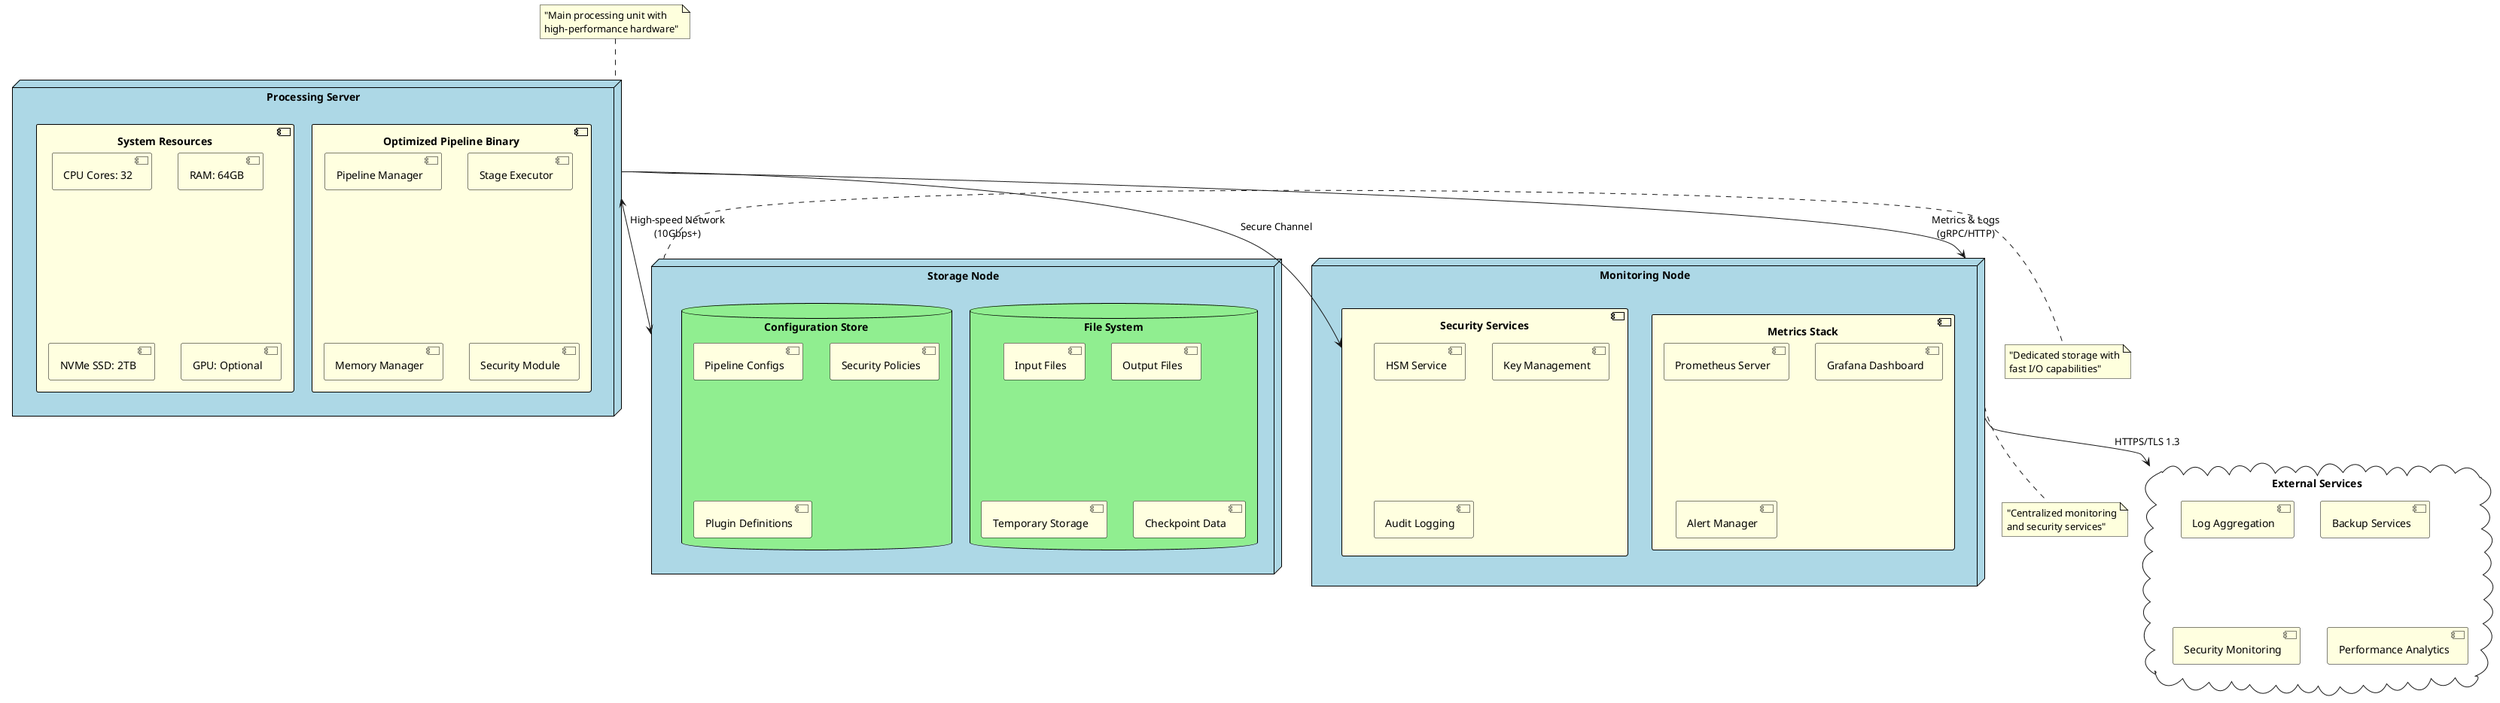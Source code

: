 @startuml deployment_diagram
skinparam node {
    BackgroundColor lightblue
    BorderColor black
}

skinparam component {
    BackgroundColor lightyellow
    BorderColor black
}

skinparam database {
    BackgroundColor lightgreen
    BorderColor black
}

node "Processing Server" as ProcessingNode {
    component "Optimized Pipeline Binary" as Binary {
        [Pipeline Manager]
        [Stage Executor]
        [Memory Manager]
        [Security Module]
    }
    
    component "System Resources" as Resources {
        [CPU Cores: 32]
        [RAM: 64GB]
        [NVMe SSD: 2TB]
        [GPU: Optional]
    }
}

node "Storage Node" as StorageNode {
    database "File System" as FileSystem {
        [Input Files]
        [Output Files]
        [Temporary Storage]
        [Checkpoint Data]
    }
    
    database "Configuration Store" as ConfigStore {
        [Pipeline Configs]
        [Security Policies]
        [Plugin Definitions]
    }
}

node "Monitoring Node" as MonitoringNode {
    component "Metrics Stack" as MetricsStack {
        [Prometheus Server]
        [Grafana Dashboard]
        [Alert Manager]
    }
    
    component "Security Services" as SecurityServices {
        [HSM Service]
        [Key Management]
        [Audit Logging]
    }
}

cloud "External Services" as ExternalCloud {
    [Log Aggregation]
    [Backup Services]
    [Security Monitoring]
    [Performance Analytics]
}

' Connections
ProcessingNode <--> StorageNode : "High-speed Network\n(10Gbps+)"
ProcessingNode --> MonitoringNode : "Metrics & Logs\n(gRPC/HTTP)"
MonitoringNode --> ExternalCloud : "HTTPS/TLS 1.3"
ProcessingNode --> SecurityServices : "Secure Channel"

note top of ProcessingNode : "Main processing unit with\nhigh-performance hardware"
note right of StorageNode : "Dedicated storage with\nfast I/O capabilities"
note bottom of MonitoringNode : "Centralized monitoring\nand security services"

@enduml